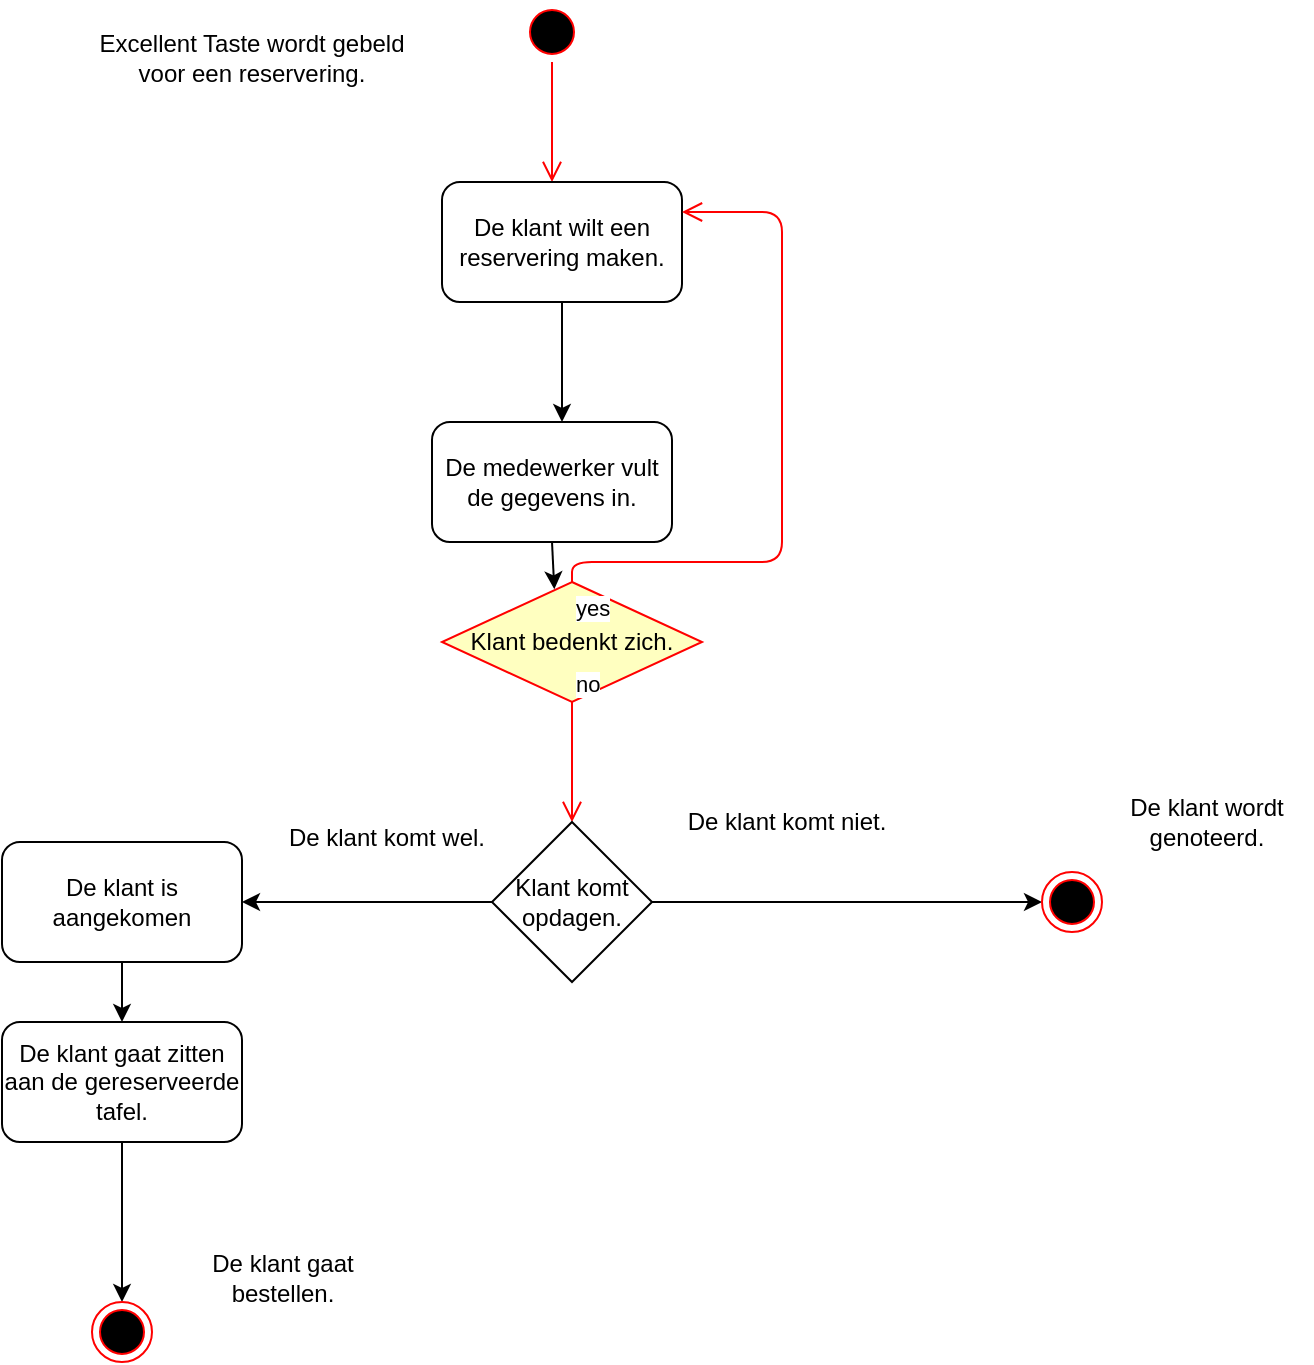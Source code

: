 <mxfile version="12.1.9" type="device" pages="1"><diagram id="P6QpHsqZQSzTHs4LLW5c" name="Page-1"><mxGraphModel dx="1422" dy="713" grid="1" gridSize="10" guides="1" tooltips="1" connect="1" arrows="1" fold="1" page="1" pageScale="1" pageWidth="827" pageHeight="1169" math="0" shadow="0"><root><mxCell id="0"/><mxCell id="1" parent="0"/><mxCell id="PvqgTzxMhJqc06mEkcdc-1" value="" style="ellipse;html=1;shape=startState;fillColor=#000000;strokeColor=#ff0000;" parent="1" vertex="1"><mxGeometry x="380" y="30" width="30" height="30" as="geometry"/></mxCell><mxCell id="PvqgTzxMhJqc06mEkcdc-2" value="" style="edgeStyle=orthogonalEdgeStyle;html=1;verticalAlign=bottom;endArrow=open;endSize=8;strokeColor=#ff0000;" parent="1" source="PvqgTzxMhJqc06mEkcdc-1" edge="1"><mxGeometry relative="1" as="geometry"><mxPoint x="395" y="120" as="targetPoint"/></mxGeometry></mxCell><mxCell id="PvqgTzxMhJqc06mEkcdc-3" value="Excellent Taste wordt gebeld voor een reservering." style="text;html=1;strokeColor=none;fillColor=none;align=center;verticalAlign=middle;whiteSpace=wrap;rounded=0;" parent="1" vertex="1"><mxGeometry x="160" y="35" width="170" height="45" as="geometry"/></mxCell><mxCell id="PvqgTzxMhJqc06mEkcdc-4" value="De klant wilt een reservering maken." style="rounded=1;whiteSpace=wrap;html=1;" parent="1" vertex="1"><mxGeometry x="340" y="120" width="120" height="60" as="geometry"/></mxCell><mxCell id="PvqgTzxMhJqc06mEkcdc-5" value="" style="endArrow=classic;html=1;exitX=0.5;exitY=1;exitDx=0;exitDy=0;" parent="1" source="PvqgTzxMhJqc06mEkcdc-4" edge="1"><mxGeometry width="50" height="50" relative="1" as="geometry"><mxPoint x="380" y="280" as="sourcePoint"/><mxPoint x="400" y="240" as="targetPoint"/></mxGeometry></mxCell><mxCell id="PvqgTzxMhJqc06mEkcdc-6" value="De medewerker vult de gegevens in." style="rounded=1;whiteSpace=wrap;html=1;" parent="1" vertex="1"><mxGeometry x="335" y="240" width="120" height="60" as="geometry"/></mxCell><mxCell id="PvqgTzxMhJqc06mEkcdc-7" value="Klant bedenkt zich." style="rhombus;whiteSpace=wrap;html=1;fillColor=#ffffc0;strokeColor=#ff0000;" parent="1" vertex="1"><mxGeometry x="340" y="320" width="130" height="60" as="geometry"/></mxCell><mxCell id="PvqgTzxMhJqc06mEkcdc-8" value="no" style="edgeStyle=orthogonalEdgeStyle;html=1;align=left;verticalAlign=bottom;endArrow=open;endSize=8;strokeColor=#ff0000;" parent="1" source="PvqgTzxMhJqc06mEkcdc-7" edge="1"><mxGeometry x="-1" relative="1" as="geometry"><mxPoint x="405" y="440" as="targetPoint"/></mxGeometry></mxCell><mxCell id="PvqgTzxMhJqc06mEkcdc-9" value="yes" style="edgeStyle=orthogonalEdgeStyle;html=1;align=left;verticalAlign=top;endArrow=open;endSize=8;strokeColor=#ff0000;entryX=1;entryY=0.25;entryDx=0;entryDy=0;exitX=0.5;exitY=0;exitDx=0;exitDy=0;" parent="1" source="PvqgTzxMhJqc06mEkcdc-7" target="PvqgTzxMhJqc06mEkcdc-4" edge="1"><mxGeometry x="-1" relative="1" as="geometry"><mxPoint x="530" y="270" as="targetPoint"/><Array as="points"><mxPoint x="405" y="310"/><mxPoint x="510" y="310"/><mxPoint x="510" y="135"/></Array></mxGeometry></mxCell><mxCell id="PvqgTzxMhJqc06mEkcdc-10" value="" style="endArrow=classic;html=1;exitX=0.5;exitY=1;exitDx=0;exitDy=0;entryX=0.432;entryY=0.061;entryDx=0;entryDy=0;entryPerimeter=0;" parent="1" source="PvqgTzxMhJqc06mEkcdc-6" target="PvqgTzxMhJqc06mEkcdc-7" edge="1"><mxGeometry width="50" height="50" relative="1" as="geometry"><mxPoint x="270" y="350" as="sourcePoint"/><mxPoint x="320" y="300" as="targetPoint"/></mxGeometry></mxCell><mxCell id="PvqgTzxMhJqc06mEkcdc-12" value="" style="endArrow=classic;html=1;exitX=0;exitY=0.5;exitDx=0;exitDy=0;" parent="1" source="PvqgTzxMhJqc06mEkcdc-21" edge="1"><mxGeometry width="50" height="50" relative="1" as="geometry"><mxPoint x="400" y="500" as="sourcePoint"/><mxPoint x="240" y="480" as="targetPoint"/></mxGeometry></mxCell><mxCell id="PvqgTzxMhJqc06mEkcdc-30" value="" style="edgeStyle=orthogonalEdgeStyle;rounded=0;orthogonalLoop=1;jettySize=auto;html=1;" parent="1" source="PvqgTzxMhJqc06mEkcdc-13" edge="1"><mxGeometry relative="1" as="geometry"><mxPoint x="180" y="540" as="targetPoint"/></mxGeometry></mxCell><mxCell id="PvqgTzxMhJqc06mEkcdc-13" value="De klant is aangekomen" style="rounded=1;whiteSpace=wrap;html=1;" parent="1" vertex="1"><mxGeometry x="120" y="450" width="120" height="60" as="geometry"/></mxCell><mxCell id="PvqgTzxMhJqc06mEkcdc-34" value="" style="edgeStyle=orthogonalEdgeStyle;rounded=0;orthogonalLoop=1;jettySize=auto;html=1;" parent="1" source="PvqgTzxMhJqc06mEkcdc-29" edge="1"><mxGeometry relative="1" as="geometry"><mxPoint x="180" y="680" as="targetPoint"/></mxGeometry></mxCell><mxCell id="PvqgTzxMhJqc06mEkcdc-29" value="De klant gaat zitten aan de gereserveerde tafel." style="rounded=1;whiteSpace=wrap;html=1;" parent="1" vertex="1"><mxGeometry x="120" y="540" width="120" height="60" as="geometry"/></mxCell><mxCell id="PvqgTzxMhJqc06mEkcdc-14" value="" style="ellipse;html=1;shape=endState;fillColor=#000000;strokeColor=#ff0000;" parent="1" vertex="1"><mxGeometry x="165" y="680" width="30" height="30" as="geometry"/></mxCell><mxCell id="PvqgTzxMhJqc06mEkcdc-16" value="De klant komt niet." style="text;html=1;strokeColor=none;fillColor=none;align=center;verticalAlign=middle;whiteSpace=wrap;rounded=0;" parent="1" vertex="1"><mxGeometry x="460" y="412.5" width="105" height="55" as="geometry"/></mxCell><mxCell id="PvqgTzxMhJqc06mEkcdc-21" value="Klant komt opdagen." style="rhombus;whiteSpace=wrap;html=1;" parent="1" vertex="1"><mxGeometry x="365" y="440" width="80" height="80" as="geometry"/></mxCell><mxCell id="PvqgTzxMhJqc06mEkcdc-22" value="" style="endArrow=classic;html=1;exitX=1;exitY=0.5;exitDx=0;exitDy=0;" parent="1" source="PvqgTzxMhJqc06mEkcdc-21" edge="1"><mxGeometry width="50" height="50" relative="1" as="geometry"><mxPoint x="375" y="490" as="sourcePoint"/><mxPoint x="640" y="480" as="targetPoint"/></mxGeometry></mxCell><mxCell id="PvqgTzxMhJqc06mEkcdc-24" value="" style="ellipse;html=1;shape=endState;fillColor=#000000;strokeColor=#ff0000;" parent="1" vertex="1"><mxGeometry x="640" y="465" width="30" height="30" as="geometry"/></mxCell><mxCell id="PvqgTzxMhJqc06mEkcdc-25" value="De klant wordt genoteerd." style="text;html=1;strokeColor=none;fillColor=none;align=center;verticalAlign=middle;whiteSpace=wrap;rounded=0;" parent="1" vertex="1"><mxGeometry x="670" y="412.5" width="105" height="55" as="geometry"/></mxCell><mxCell id="PvqgTzxMhJqc06mEkcdc-26" value="De klant komt wel." style="text;html=1;strokeColor=none;fillColor=none;align=center;verticalAlign=middle;whiteSpace=wrap;rounded=0;" parent="1" vertex="1"><mxGeometry x="260" y="420" width="105" height="55" as="geometry"/></mxCell><mxCell id="PvqgTzxMhJqc06mEkcdc-35" value="De klant gaat bestellen." style="text;html=1;strokeColor=none;fillColor=none;align=center;verticalAlign=middle;whiteSpace=wrap;rounded=0;" parent="1" vertex="1"><mxGeometry x="207.5" y="640" width="105" height="55" as="geometry"/></mxCell></root></mxGraphModel></diagram></mxfile>